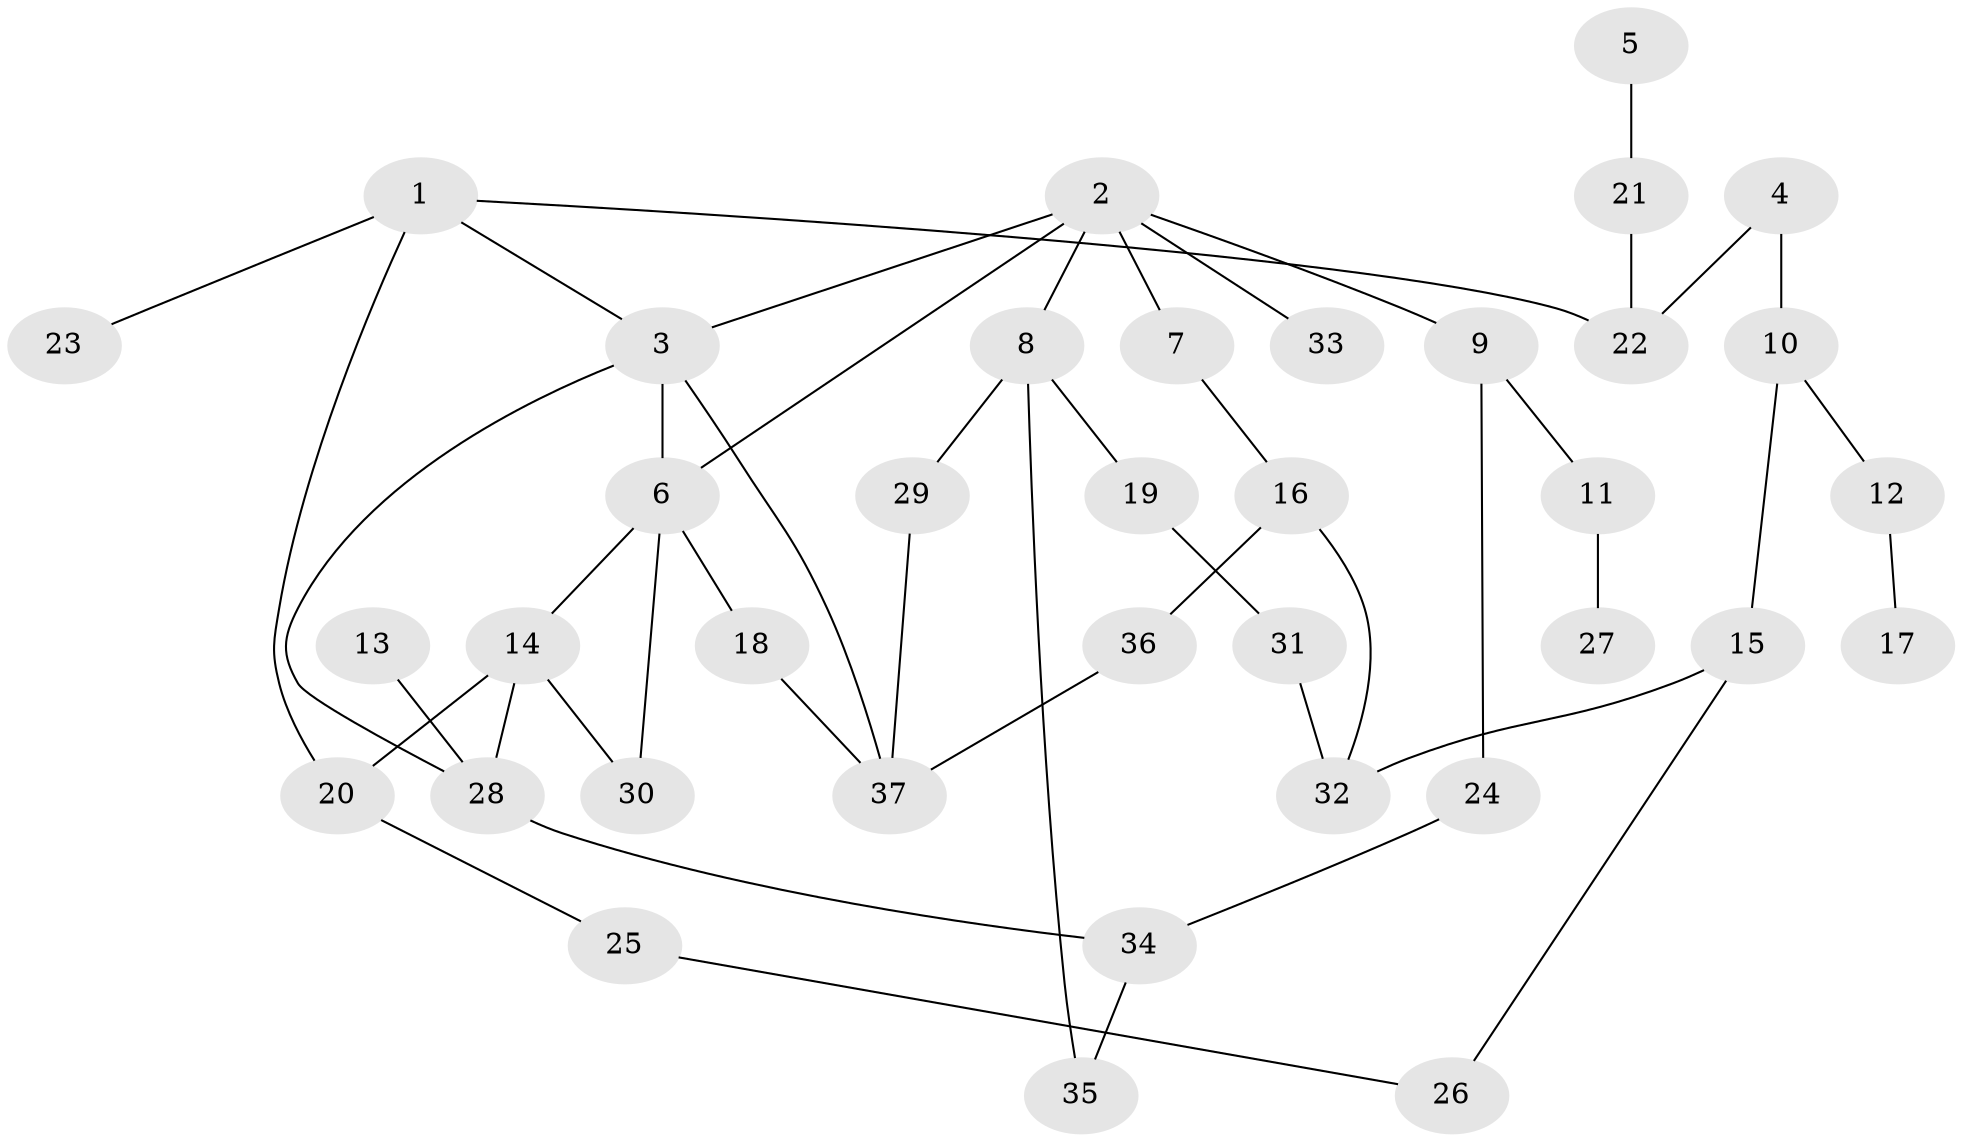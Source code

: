 // original degree distribution, {6: 0.02702702702702703, 4: 0.08108108108108109, 5: 0.04054054054054054, 3: 0.21621621621621623, 2: 0.32432432432432434, 1: 0.3108108108108108}
// Generated by graph-tools (version 1.1) at 2025/36/03/04/25 23:36:13]
// undirected, 37 vertices, 48 edges
graph export_dot {
  node [color=gray90,style=filled];
  1;
  2;
  3;
  4;
  5;
  6;
  7;
  8;
  9;
  10;
  11;
  12;
  13;
  14;
  15;
  16;
  17;
  18;
  19;
  20;
  21;
  22;
  23;
  24;
  25;
  26;
  27;
  28;
  29;
  30;
  31;
  32;
  33;
  34;
  35;
  36;
  37;
  1 -- 3 [weight=1.0];
  1 -- 20 [weight=1.0];
  1 -- 22 [weight=1.0];
  1 -- 23 [weight=1.0];
  2 -- 3 [weight=1.0];
  2 -- 6 [weight=1.0];
  2 -- 7 [weight=1.0];
  2 -- 8 [weight=1.0];
  2 -- 9 [weight=1.0];
  2 -- 33 [weight=1.0];
  3 -- 6 [weight=1.0];
  3 -- 28 [weight=1.0];
  3 -- 37 [weight=1.0];
  4 -- 10 [weight=1.0];
  4 -- 22 [weight=1.0];
  5 -- 21 [weight=1.0];
  6 -- 14 [weight=1.0];
  6 -- 18 [weight=1.0];
  6 -- 30 [weight=1.0];
  7 -- 16 [weight=1.0];
  8 -- 19 [weight=1.0];
  8 -- 29 [weight=1.0];
  8 -- 35 [weight=1.0];
  9 -- 11 [weight=1.0];
  9 -- 24 [weight=1.0];
  10 -- 12 [weight=1.0];
  10 -- 15 [weight=1.0];
  11 -- 27 [weight=1.0];
  12 -- 17 [weight=1.0];
  13 -- 28 [weight=1.0];
  14 -- 20 [weight=1.0];
  14 -- 28 [weight=1.0];
  14 -- 30 [weight=1.0];
  15 -- 26 [weight=1.0];
  15 -- 32 [weight=1.0];
  16 -- 32 [weight=1.0];
  16 -- 36 [weight=1.0];
  18 -- 37 [weight=1.0];
  19 -- 31 [weight=1.0];
  20 -- 25 [weight=1.0];
  21 -- 22 [weight=1.0];
  24 -- 34 [weight=1.0];
  25 -- 26 [weight=1.0];
  28 -- 34 [weight=1.0];
  29 -- 37 [weight=1.0];
  31 -- 32 [weight=1.0];
  34 -- 35 [weight=1.0];
  36 -- 37 [weight=1.0];
}
